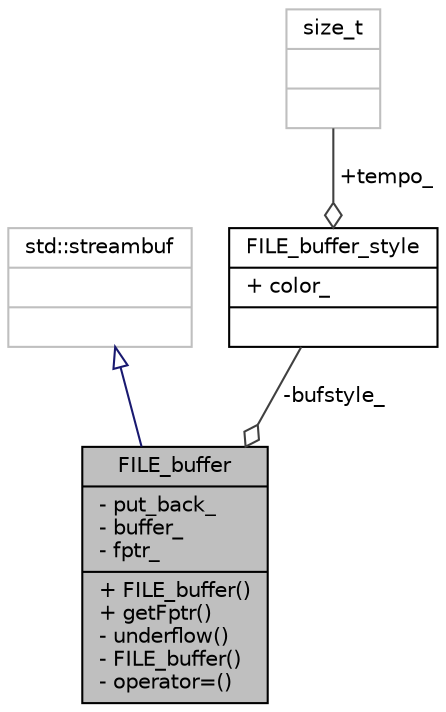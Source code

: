 digraph "FILE_buffer"
{
 // LATEX_PDF_SIZE
  edge [fontname="Helvetica",fontsize="10",labelfontname="Helvetica",labelfontsize="10"];
  node [fontname="Helvetica",fontsize="10",shape=record];
  Node2 [label="{FILE_buffer\n|- put_back_\l- buffer_\l- fptr_\l|+ FILE_buffer()\l+ getFptr()\l- underflow()\l- FILE_buffer()\l- operator=()\l}",height=0.2,width=0.4,color="black", fillcolor="grey75", style="filled", fontcolor="black",tooltip=" "];
  Node3 -> Node2 [dir="back",color="midnightblue",fontsize="10",style="solid",arrowtail="onormal",fontname="Helvetica"];
  Node3 [label="{std::streambuf\n||}",height=0.2,width=0.4,color="grey75", fillcolor="white", style="filled",tooltip=" "];
  Node4 -> Node2 [color="grey25",fontsize="10",style="solid",label=" -bufstyle_" ,arrowhead="odiamond",fontname="Helvetica"];
  Node4 [label="{FILE_buffer_style\n|+ color_\l|}",height=0.2,width=0.4,color="black", fillcolor="white", style="filled",URL="$struct_f_i_l_e__buffer__style.html",tooltip=" "];
  Node5 -> Node4 [color="grey25",fontsize="10",style="solid",label=" +tempo_" ,arrowhead="odiamond",fontname="Helvetica"];
  Node5 [label="{size_t\n||}",height=0.2,width=0.4,color="grey75", fillcolor="white", style="filled",tooltip=" "];
}
